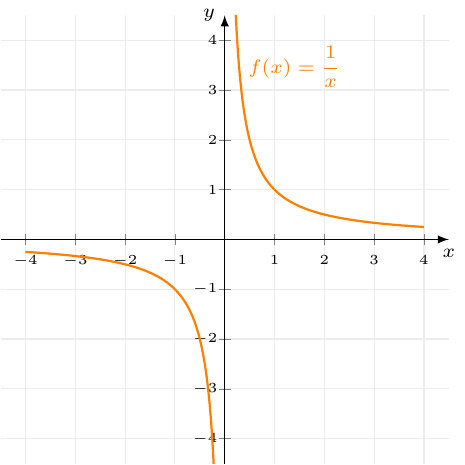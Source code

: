 \documentclass[crop]{standalone}
\usepackage[dvipsnames]{xcolor}
\usepackage{tikz}
\usepackage{pgfplots}
\pgfplotsset{compat=1.18}
\begin{document}
  \begin{tikzpicture}
    \begin{axis}[%
      axis x line=center,axis y line=center,
      unit vector ratio={1 1},
      xlabel={$x$},ylabel={$y$},
      xlabel style={below,font=\scriptsize},
      ylabel style={left,font=\scriptsize},
      xmin=-4.5,xmax=4.5,
      xtick={-4,-3,-2,-1,0,1,2,3,4},
      xticklabel style={font=\tiny},
      ymin=-4.5,ymax=4.5,
      restrict y to domain=-5:5,
      ytick={-4,-3,-2,-1,0,1,2,3,4},
      yticklabel style={font=\tiny,xshift=0.3em},
      axis line style={-latex},
      grid=major,
      major grid style={gray!15},
      declare function={
        f(\x) = 1/\x;
      }
    ]%
      \addplot[mark=none,color=orange,thick,samples=1000,domain=-4:4] {f(x)} node[pos=0.6,xshift=2em] {\scriptsize$\displaystyle f(x) = \frac{1}{x}$};
    \end{axis}
  \end{tikzpicture}%
\end{document}